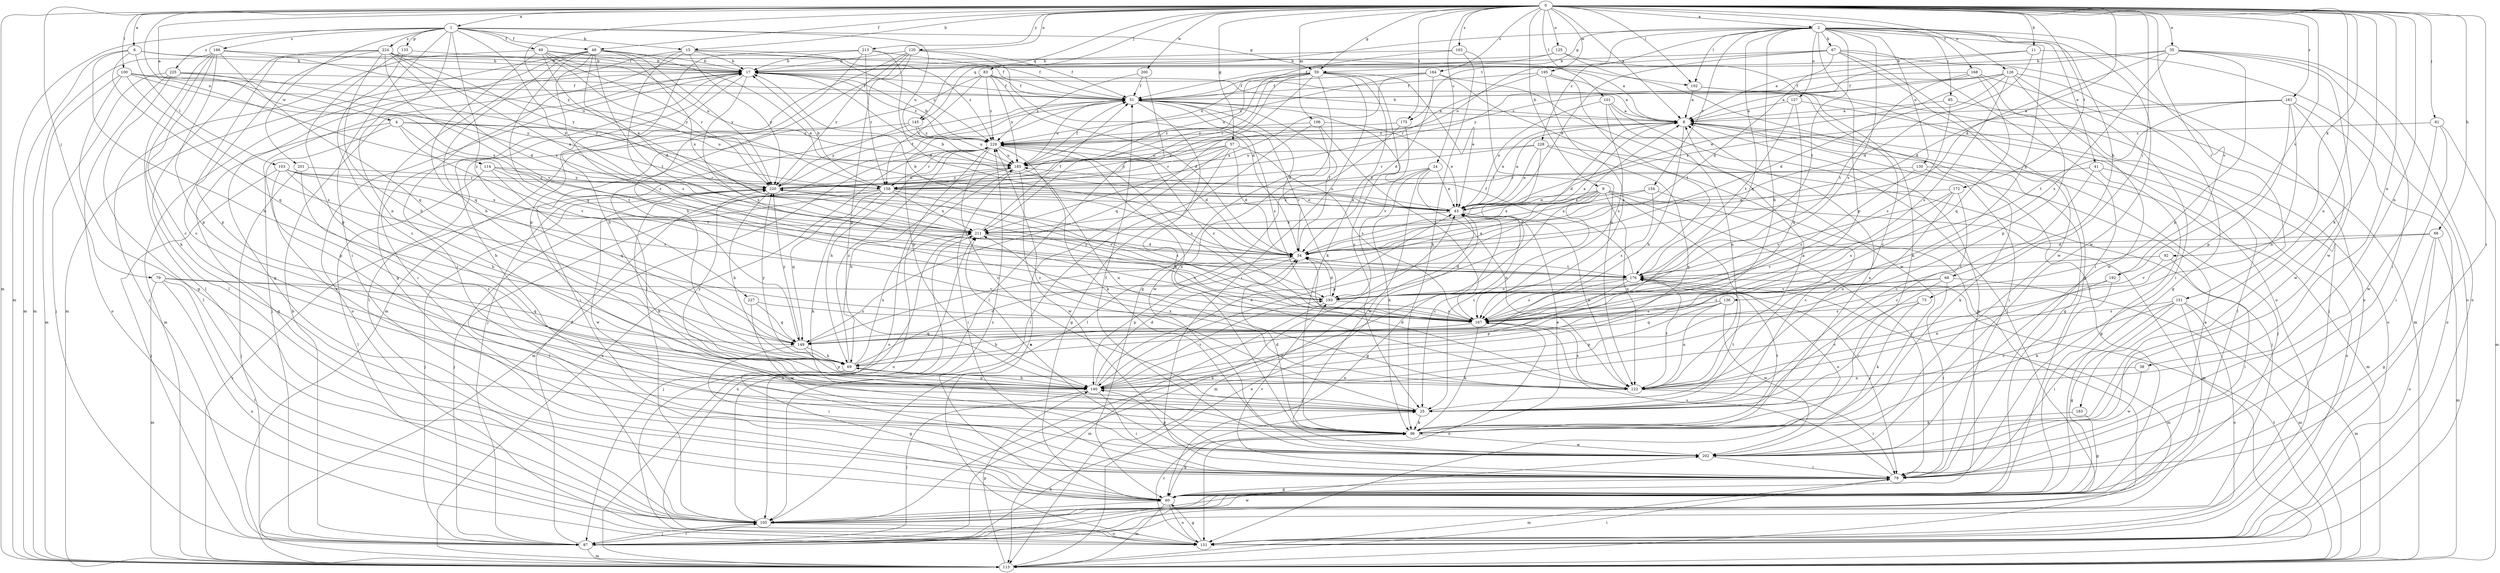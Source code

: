 strict digraph  {
0;
1;
2;
4;
6;
8;
9;
11;
15;
17;
24;
25;
34;
35;
38;
41;
43;
48;
49;
51;
57;
59;
60;
66;
67;
68;
69;
73;
78;
79;
81;
83;
85;
87;
92;
96;
100;
101;
102;
103;
105;
106;
113;
114;
120;
122;
125;
126;
127;
130;
131;
133;
136;
140;
145;
149;
151;
154;
158;
161;
163;
164;
166;
167;
168;
172;
175;
176;
183;
185;
192;
193;
195;
200;
201;
202;
211;
213;
220;
224;
225;
227;
228;
229;
0 -> 1  [label=a];
0 -> 2  [label=a];
0 -> 4  [label=a];
0 -> 6  [label=a];
0 -> 8  [label=a];
0 -> 9  [label=b];
0 -> 11  [label=b];
0 -> 15  [label=b];
0 -> 24  [label=c];
0 -> 34  [label=d];
0 -> 35  [label=e];
0 -> 38  [label=e];
0 -> 48  [label=f];
0 -> 57  [label=g];
0 -> 59  [label=g];
0 -> 66  [label=h];
0 -> 73  [label=i];
0 -> 78  [label=i];
0 -> 79  [label=j];
0 -> 81  [label=j];
0 -> 83  [label=j];
0 -> 92  [label=k];
0 -> 96  [label=k];
0 -> 100  [label=l];
0 -> 101  [label=l];
0 -> 102  [label=l];
0 -> 106  [label=m];
0 -> 113  [label=m];
0 -> 114  [label=n];
0 -> 120  [label=n];
0 -> 122  [label=n];
0 -> 125  [label=o];
0 -> 126  [label=o];
0 -> 145  [label=q];
0 -> 151  [label=r];
0 -> 161  [label=s];
0 -> 163  [label=s];
0 -> 164  [label=s];
0 -> 168  [label=t];
0 -> 172  [label=t];
0 -> 175  [label=t];
0 -> 183  [label=u];
0 -> 192  [label=v];
0 -> 195  [label=w];
0 -> 200  [label=w];
0 -> 213  [label=y];
0 -> 220  [label=y];
1 -> 15  [label=b];
1 -> 48  [label=f];
1 -> 49  [label=f];
1 -> 59  [label=g];
1 -> 78  [label=i];
1 -> 113  [label=m];
1 -> 122  [label=n];
1 -> 133  [label=p];
1 -> 166  [label=s];
1 -> 185  [label=u];
1 -> 201  [label=w];
1 -> 211  [label=x];
1 -> 224  [label=z];
1 -> 225  [label=z];
1 -> 227  [label=z];
2 -> 41  [label=e];
2 -> 59  [label=g];
2 -> 67  [label=h];
2 -> 68  [label=h];
2 -> 69  [label=h];
2 -> 85  [label=j];
2 -> 102  [label=l];
2 -> 127  [label=o];
2 -> 130  [label=o];
2 -> 136  [label=p];
2 -> 140  [label=p];
2 -> 145  [label=q];
2 -> 149  [label=q];
2 -> 154  [label=r];
2 -> 167  [label=s];
2 -> 175  [label=t];
2 -> 176  [label=t];
2 -> 192  [label=v];
2 -> 202  [label=w];
2 -> 228  [label=z];
4 -> 60  [label=g];
4 -> 140  [label=p];
4 -> 176  [label=t];
4 -> 185  [label=u];
4 -> 193  [label=v];
4 -> 229  [label=z];
6 -> 17  [label=b];
6 -> 69  [label=h];
6 -> 102  [label=l];
6 -> 103  [label=l];
6 -> 113  [label=m];
6 -> 149  [label=q];
8 -> 17  [label=b];
8 -> 34  [label=d];
8 -> 43  [label=e];
8 -> 60  [label=g];
8 -> 69  [label=h];
8 -> 78  [label=i];
8 -> 87  [label=j];
8 -> 229  [label=z];
9 -> 25  [label=c];
9 -> 43  [label=e];
9 -> 78  [label=i];
9 -> 105  [label=l];
9 -> 113  [label=m];
9 -> 122  [label=n];
9 -> 131  [label=o];
9 -> 140  [label=p];
9 -> 211  [label=x];
11 -> 8  [label=a];
11 -> 17  [label=b];
11 -> 34  [label=d];
11 -> 131  [label=o];
15 -> 17  [label=b];
15 -> 51  [label=f];
15 -> 60  [label=g];
15 -> 78  [label=i];
15 -> 167  [label=s];
15 -> 220  [label=y];
15 -> 229  [label=z];
17 -> 51  [label=f];
17 -> 69  [label=h];
17 -> 78  [label=i];
17 -> 87  [label=j];
17 -> 113  [label=m];
17 -> 131  [label=o];
17 -> 167  [label=s];
17 -> 229  [label=z];
24 -> 43  [label=e];
24 -> 96  [label=k];
24 -> 122  [label=n];
24 -> 202  [label=w];
24 -> 211  [label=x];
24 -> 220  [label=y];
25 -> 96  [label=k];
25 -> 176  [label=t];
25 -> 229  [label=z];
34 -> 8  [label=a];
34 -> 17  [label=b];
34 -> 51  [label=f];
34 -> 140  [label=p];
34 -> 176  [label=t];
35 -> 17  [label=b];
35 -> 34  [label=d];
35 -> 78  [label=i];
35 -> 131  [label=o];
35 -> 140  [label=p];
35 -> 167  [label=s];
35 -> 202  [label=w];
35 -> 220  [label=y];
38 -> 122  [label=n];
38 -> 202  [label=w];
41 -> 25  [label=c];
41 -> 60  [label=g];
41 -> 131  [label=o];
41 -> 158  [label=r];
43 -> 8  [label=a];
43 -> 17  [label=b];
43 -> 25  [label=c];
43 -> 60  [label=g];
43 -> 113  [label=m];
43 -> 122  [label=n];
43 -> 185  [label=u];
43 -> 211  [label=x];
48 -> 17  [label=b];
48 -> 34  [label=d];
48 -> 43  [label=e];
48 -> 60  [label=g];
48 -> 69  [label=h];
48 -> 113  [label=m];
48 -> 149  [label=q];
48 -> 167  [label=s];
48 -> 176  [label=t];
48 -> 211  [label=x];
48 -> 220  [label=y];
49 -> 17  [label=b];
49 -> 43  [label=e];
49 -> 87  [label=j];
49 -> 149  [label=q];
49 -> 158  [label=r];
49 -> 185  [label=u];
49 -> 220  [label=y];
49 -> 229  [label=z];
51 -> 8  [label=a];
51 -> 34  [label=d];
51 -> 87  [label=j];
51 -> 96  [label=k];
51 -> 140  [label=p];
51 -> 167  [label=s];
51 -> 185  [label=u];
51 -> 193  [label=v];
57 -> 34  [label=d];
57 -> 60  [label=g];
57 -> 131  [label=o];
57 -> 158  [label=r];
57 -> 167  [label=s];
57 -> 185  [label=u];
57 -> 220  [label=y];
59 -> 25  [label=c];
59 -> 43  [label=e];
59 -> 51  [label=f];
59 -> 60  [label=g];
59 -> 78  [label=i];
59 -> 96  [label=k];
59 -> 149  [label=q];
59 -> 158  [label=r];
59 -> 185  [label=u];
59 -> 211  [label=x];
59 -> 220  [label=y];
60 -> 8  [label=a];
60 -> 105  [label=l];
60 -> 113  [label=m];
60 -> 131  [label=o];
60 -> 229  [label=z];
66 -> 34  [label=d];
66 -> 60  [label=g];
66 -> 113  [label=m];
66 -> 131  [label=o];
66 -> 193  [label=v];
67 -> 17  [label=b];
67 -> 34  [label=d];
67 -> 43  [label=e];
67 -> 60  [label=g];
67 -> 78  [label=i];
67 -> 131  [label=o];
67 -> 185  [label=u];
67 -> 202  [label=w];
68 -> 25  [label=c];
68 -> 78  [label=i];
68 -> 113  [label=m];
68 -> 167  [label=s];
68 -> 193  [label=v];
69 -> 34  [label=d];
69 -> 60  [label=g];
69 -> 122  [label=n];
69 -> 140  [label=p];
69 -> 211  [label=x];
69 -> 220  [label=y];
69 -> 229  [label=z];
73 -> 25  [label=c];
73 -> 96  [label=k];
73 -> 167  [label=s];
78 -> 60  [label=g];
78 -> 113  [label=m];
78 -> 167  [label=s];
78 -> 193  [label=v];
79 -> 105  [label=l];
79 -> 113  [label=m];
79 -> 131  [label=o];
79 -> 149  [label=q];
79 -> 193  [label=v];
81 -> 78  [label=i];
81 -> 113  [label=m];
81 -> 202  [label=w];
81 -> 229  [label=z];
83 -> 8  [label=a];
83 -> 34  [label=d];
83 -> 51  [label=f];
83 -> 105  [label=l];
83 -> 158  [label=r];
83 -> 185  [label=u];
83 -> 229  [label=z];
85 -> 8  [label=a];
85 -> 131  [label=o];
85 -> 167  [label=s];
87 -> 17  [label=b];
87 -> 43  [label=e];
87 -> 51  [label=f];
87 -> 96  [label=k];
87 -> 105  [label=l];
87 -> 113  [label=m];
87 -> 202  [label=w];
92 -> 78  [label=i];
92 -> 176  [label=t];
92 -> 193  [label=v];
96 -> 8  [label=a];
96 -> 17  [label=b];
96 -> 34  [label=d];
96 -> 43  [label=e];
96 -> 60  [label=g];
96 -> 176  [label=t];
96 -> 202  [label=w];
100 -> 51  [label=f];
100 -> 60  [label=g];
100 -> 113  [label=m];
100 -> 167  [label=s];
100 -> 211  [label=x];
100 -> 220  [label=y];
101 -> 8  [label=a];
101 -> 43  [label=e];
101 -> 105  [label=l];
101 -> 122  [label=n];
101 -> 167  [label=s];
102 -> 8  [label=a];
102 -> 87  [label=j];
102 -> 96  [label=k];
103 -> 25  [label=c];
103 -> 69  [label=h];
103 -> 87  [label=j];
103 -> 158  [label=r];
103 -> 167  [label=s];
103 -> 211  [label=x];
105 -> 8  [label=a];
105 -> 87  [label=j];
105 -> 131  [label=o];
105 -> 211  [label=x];
106 -> 43  [label=e];
106 -> 105  [label=l];
106 -> 167  [label=s];
106 -> 202  [label=w];
106 -> 229  [label=z];
113 -> 43  [label=e];
113 -> 78  [label=i];
113 -> 140  [label=p];
113 -> 176  [label=t];
113 -> 185  [label=u];
113 -> 220  [label=y];
113 -> 229  [label=z];
114 -> 105  [label=l];
114 -> 149  [label=q];
114 -> 158  [label=r];
114 -> 176  [label=t];
114 -> 220  [label=y];
120 -> 17  [label=b];
120 -> 34  [label=d];
120 -> 51  [label=f];
120 -> 105  [label=l];
120 -> 113  [label=m];
120 -> 140  [label=p];
120 -> 220  [label=y];
122 -> 8  [label=a];
122 -> 34  [label=d];
122 -> 78  [label=i];
122 -> 167  [label=s];
122 -> 176  [label=t];
122 -> 211  [label=x];
125 -> 17  [label=b];
125 -> 51  [label=f];
125 -> 105  [label=l];
125 -> 131  [label=o];
126 -> 34  [label=d];
126 -> 43  [label=e];
126 -> 51  [label=f];
126 -> 60  [label=g];
126 -> 78  [label=i];
126 -> 167  [label=s];
126 -> 202  [label=w];
126 -> 229  [label=z];
127 -> 8  [label=a];
127 -> 105  [label=l];
127 -> 149  [label=q];
127 -> 176  [label=t];
130 -> 96  [label=k];
130 -> 113  [label=m];
130 -> 158  [label=r];
130 -> 167  [label=s];
131 -> 25  [label=c];
131 -> 60  [label=g];
131 -> 211  [label=x];
133 -> 17  [label=b];
133 -> 25  [label=c];
133 -> 140  [label=p];
136 -> 122  [label=n];
136 -> 140  [label=p];
136 -> 149  [label=q];
136 -> 167  [label=s];
136 -> 202  [label=w];
140 -> 25  [label=c];
140 -> 34  [label=d];
140 -> 43  [label=e];
140 -> 69  [label=h];
140 -> 78  [label=i];
140 -> 87  [label=j];
140 -> 193  [label=v];
140 -> 220  [label=y];
145 -> 78  [label=i];
145 -> 185  [label=u];
145 -> 220  [label=y];
145 -> 229  [label=z];
149 -> 8  [label=a];
149 -> 69  [label=h];
149 -> 78  [label=i];
149 -> 140  [label=p];
149 -> 220  [label=y];
151 -> 25  [label=c];
151 -> 60  [label=g];
151 -> 78  [label=i];
151 -> 105  [label=l];
151 -> 113  [label=m];
151 -> 131  [label=o];
151 -> 167  [label=s];
154 -> 25  [label=c];
154 -> 43  [label=e];
154 -> 167  [label=s];
154 -> 211  [label=x];
158 -> 17  [label=b];
158 -> 43  [label=e];
158 -> 87  [label=j];
158 -> 96  [label=k];
158 -> 105  [label=l];
158 -> 149  [label=q];
158 -> 167  [label=s];
158 -> 211  [label=x];
161 -> 8  [label=a];
161 -> 43  [label=e];
161 -> 122  [label=n];
161 -> 131  [label=o];
161 -> 140  [label=p];
161 -> 176  [label=t];
161 -> 202  [label=w];
163 -> 17  [label=b];
163 -> 96  [label=k];
163 -> 122  [label=n];
163 -> 185  [label=u];
164 -> 34  [label=d];
164 -> 51  [label=f];
164 -> 87  [label=j];
164 -> 202  [label=w];
164 -> 211  [label=x];
164 -> 229  [label=z];
166 -> 17  [label=b];
166 -> 25  [label=c];
166 -> 96  [label=k];
166 -> 105  [label=l];
166 -> 113  [label=m];
166 -> 140  [label=p];
166 -> 149  [label=q];
166 -> 185  [label=u];
167 -> 69  [label=h];
167 -> 96  [label=k];
167 -> 131  [label=o];
167 -> 149  [label=q];
167 -> 229  [label=z];
168 -> 8  [label=a];
168 -> 51  [label=f];
168 -> 113  [label=m];
168 -> 140  [label=p];
168 -> 149  [label=q];
168 -> 176  [label=t];
172 -> 25  [label=c];
172 -> 43  [label=e];
172 -> 122  [label=n];
172 -> 167  [label=s];
172 -> 193  [label=v];
175 -> 105  [label=l];
175 -> 193  [label=v];
175 -> 229  [label=z];
176 -> 34  [label=d];
176 -> 51  [label=f];
176 -> 78  [label=i];
176 -> 113  [label=m];
176 -> 140  [label=p];
176 -> 167  [label=s];
176 -> 193  [label=v];
183 -> 60  [label=g];
183 -> 96  [label=k];
185 -> 51  [label=f];
185 -> 69  [label=h];
185 -> 78  [label=i];
185 -> 122  [label=n];
185 -> 202  [label=w];
185 -> 220  [label=y];
192 -> 96  [label=k];
192 -> 122  [label=n];
192 -> 193  [label=v];
193 -> 34  [label=d];
193 -> 113  [label=m];
193 -> 167  [label=s];
193 -> 220  [label=y];
195 -> 25  [label=c];
195 -> 51  [label=f];
195 -> 158  [label=r];
195 -> 167  [label=s];
195 -> 176  [label=t];
200 -> 51  [label=f];
200 -> 105  [label=l];
200 -> 229  [label=z];
201 -> 25  [label=c];
201 -> 87  [label=j];
201 -> 158  [label=r];
202 -> 51  [label=f];
202 -> 78  [label=i];
202 -> 140  [label=p];
202 -> 211  [label=x];
211 -> 34  [label=d];
211 -> 51  [label=f];
211 -> 87  [label=j];
211 -> 167  [label=s];
213 -> 17  [label=b];
213 -> 34  [label=d];
213 -> 51  [label=f];
213 -> 69  [label=h];
213 -> 140  [label=p];
213 -> 158  [label=r];
220 -> 43  [label=e];
220 -> 51  [label=f];
220 -> 69  [label=h];
220 -> 87  [label=j];
220 -> 96  [label=k];
220 -> 185  [label=u];
220 -> 193  [label=v];
220 -> 202  [label=w];
224 -> 8  [label=a];
224 -> 17  [label=b];
224 -> 25  [label=c];
224 -> 34  [label=d];
224 -> 69  [label=h];
224 -> 105  [label=l];
224 -> 140  [label=p];
224 -> 193  [label=v];
224 -> 211  [label=x];
224 -> 220  [label=y];
225 -> 51  [label=f];
225 -> 87  [label=j];
225 -> 105  [label=l];
225 -> 131  [label=o];
225 -> 158  [label=r];
225 -> 211  [label=x];
227 -> 149  [label=q];
227 -> 167  [label=s];
227 -> 202  [label=w];
228 -> 43  [label=e];
228 -> 87  [label=j];
228 -> 140  [label=p];
228 -> 158  [label=r];
228 -> 185  [label=u];
228 -> 193  [label=v];
229 -> 17  [label=b];
229 -> 25  [label=c];
229 -> 34  [label=d];
229 -> 69  [label=h];
229 -> 96  [label=k];
229 -> 113  [label=m];
229 -> 122  [label=n];
229 -> 131  [label=o];
229 -> 158  [label=r];
229 -> 167  [label=s];
229 -> 185  [label=u];
}
